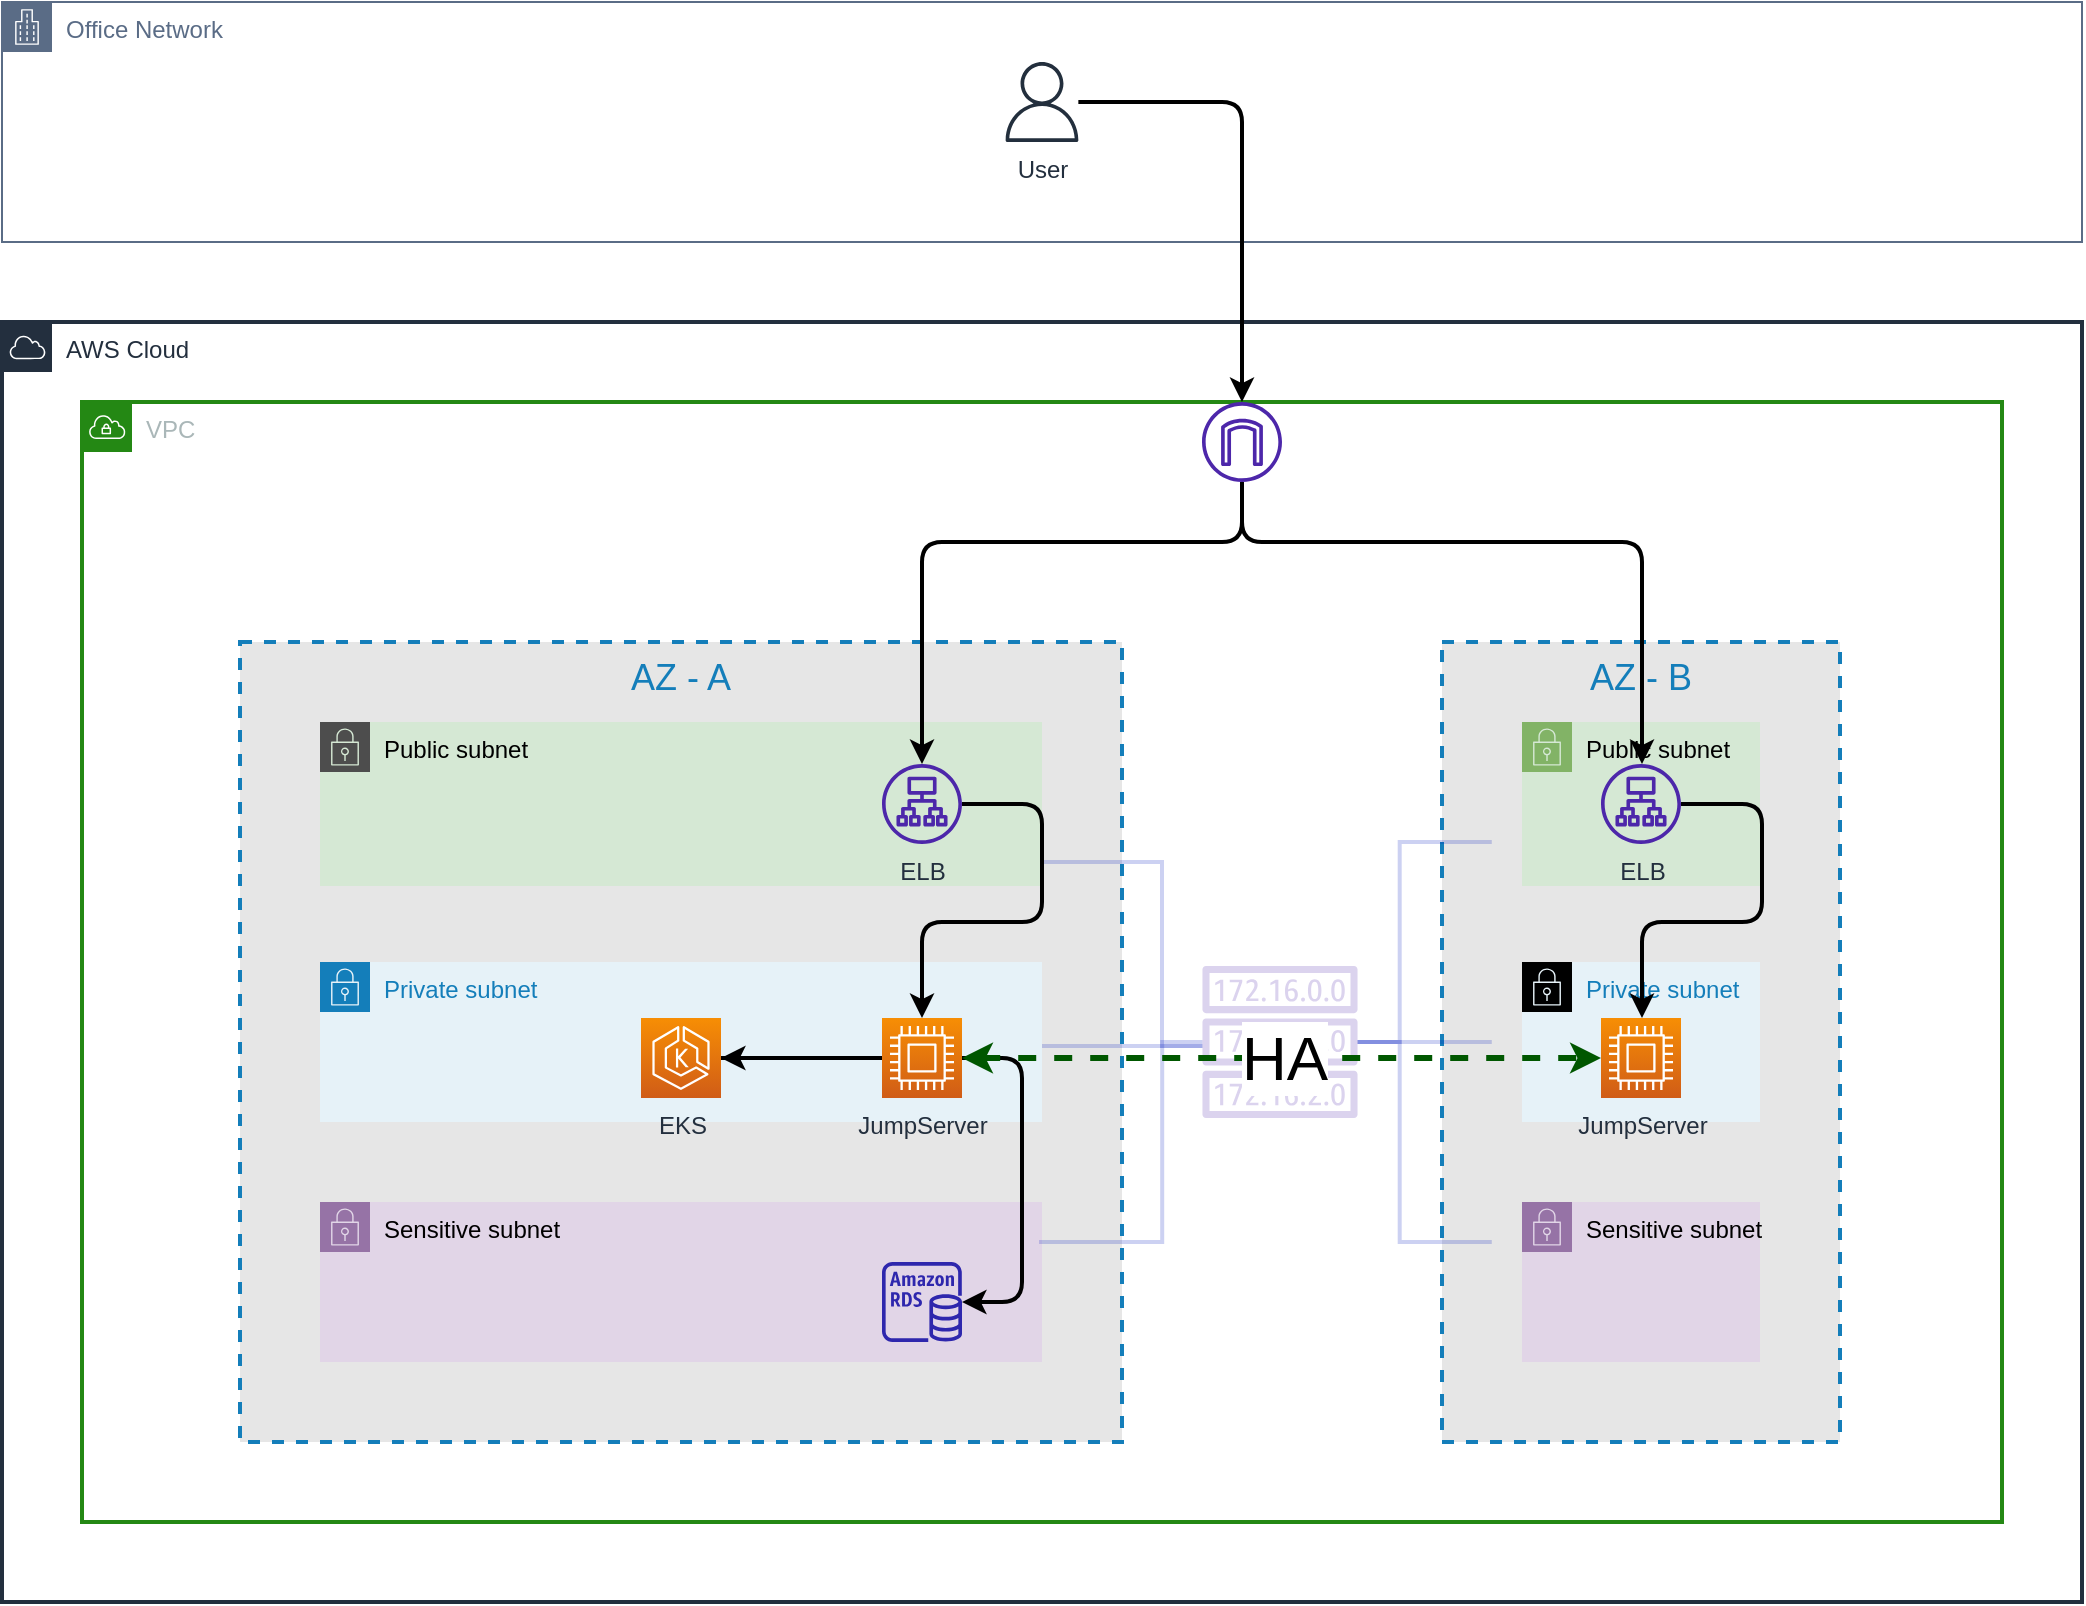 <mxfile version="16.1.0" type="github">
  <diagram id="u_3kQUr9uVrfoITGdIjY" name="Page-1">
    <mxGraphModel dx="1274" dy="780" grid="1" gridSize="10" guides="1" tooltips="1" connect="1" arrows="1" fold="1" page="1" pageScale="1" pageWidth="827" pageHeight="1169" math="0" shadow="0">
      <root>
        <mxCell id="0" />
        <mxCell id="1" parent="0" />
        <mxCell id="-dqMX0dqwECL1H6PeXHk-51" value="Office Network" style="points=[[0,0],[0.25,0],[0.5,0],[0.75,0],[1,0],[1,0.25],[1,0.5],[1,0.75],[1,1],[0.75,1],[0.5,1],[0.25,1],[0,1],[0,0.75],[0,0.5],[0,0.25]];outlineConnect=0;gradientColor=none;html=1;whiteSpace=wrap;fontSize=12;fontStyle=0;container=1;pointerEvents=0;collapsible=0;recursiveResize=0;shape=mxgraph.aws4.group;grIcon=mxgraph.aws4.group_corporate_data_center;strokeColor=#5A6C86;fillColor=default;verticalAlign=top;align=left;spacingLeft=30;fontColor=#5A6C86;dashed=0;" vertex="1" parent="1">
          <mxGeometry x="120" y="160" width="1040" height="120" as="geometry" />
        </mxCell>
        <mxCell id="-dqMX0dqwECL1H6PeXHk-1" value="AWS Cloud" style="points=[[0,0],[0.25,0],[0.5,0],[0.75,0],[1,0],[1,0.25],[1,0.5],[1,0.75],[1,1],[0.75,1],[0.5,1],[0.25,1],[0,1],[0,0.75],[0,0.5],[0,0.25]];outlineConnect=0;gradientColor=none;html=1;whiteSpace=wrap;fontSize=12;fontStyle=0;container=1;pointerEvents=0;collapsible=0;recursiveResize=0;shape=mxgraph.aws4.group;grIcon=mxgraph.aws4.group_aws_cloud;strokeColor=#232F3E;fillColor=default;verticalAlign=top;align=left;spacingLeft=30;fontColor=#232F3E;dashed=0;strokeWidth=2;" vertex="1" parent="1">
          <mxGeometry x="120" y="320" width="1040" height="640" as="geometry" />
        </mxCell>
        <mxCell id="-dqMX0dqwECL1H6PeXHk-2" value="VPC" style="points=[[0,0],[0.25,0],[0.5,0],[0.75,0],[1,0],[1,0.25],[1,0.5],[1,0.75],[1,1],[0.75,1],[0.5,1],[0.25,1],[0,1],[0,0.75],[0,0.5],[0,0.25]];outlineConnect=0;gradientColor=none;html=1;whiteSpace=wrap;fontSize=12;fontStyle=0;container=1;pointerEvents=0;collapsible=0;recursiveResize=0;shape=mxgraph.aws4.group;grIcon=mxgraph.aws4.group_vpc;strokeColor=#248814;fillColor=none;verticalAlign=top;align=left;spacingLeft=30;fontColor=#AAB7B8;dashed=0;strokeWidth=2;" vertex="1" parent="-dqMX0dqwECL1H6PeXHk-1">
          <mxGeometry x="40" y="40" width="960" height="560" as="geometry" />
        </mxCell>
        <mxCell id="-dqMX0dqwECL1H6PeXHk-23" value="AZ - B" style="fillColor=#E6E6E6;strokeColor=#147EBA;dashed=1;verticalAlign=top;fontStyle=0;fontColor=#147EBA;strokeWidth=2;fontSize=18;" vertex="1" parent="-dqMX0dqwECL1H6PeXHk-2">
          <mxGeometry x="680" y="120" width="199" height="400" as="geometry" />
        </mxCell>
        <mxCell id="-dqMX0dqwECL1H6PeXHk-3" value="AZ - A" style="fillColor=#E6E6E6;strokeColor=#147EBA;dashed=1;verticalAlign=top;fontStyle=0;fontColor=#147EBA;strokeWidth=2;fontSize=18;" vertex="1" parent="-dqMX0dqwECL1H6PeXHk-2">
          <mxGeometry x="79" y="120" width="441" height="400" as="geometry" />
        </mxCell>
        <mxCell id="-dqMX0dqwECL1H6PeXHk-5" value="Public subnet" style="points=[[0,0],[0.25,0],[0.5,0],[0.75,0],[1,0],[1,0.25],[1,0.5],[1,0.75],[1,1],[0.75,1],[0.5,1],[0.25,1],[0,1],[0,0.75],[0,0.5],[0,0.25]];outlineConnect=0;html=1;whiteSpace=wrap;fontSize=12;fontStyle=0;container=1;pointerEvents=0;collapsible=0;recursiveResize=0;shape=mxgraph.aws4.group;grIcon=mxgraph.aws4.group_security_group;grStroke=0;strokeColor=#4D4D4D;fillColor=#d5e8d4;verticalAlign=top;align=left;spacingLeft=30;dashed=0;strokeWidth=1;" vertex="1" parent="-dqMX0dqwECL1H6PeXHk-2">
          <mxGeometry x="119" y="160" width="361" height="82" as="geometry" />
        </mxCell>
        <mxCell id="-dqMX0dqwECL1H6PeXHk-6" value="ELB" style="sketch=0;outlineConnect=0;fontColor=#232F3E;gradientColor=none;fillColor=#4D27AA;strokeColor=none;dashed=0;verticalLabelPosition=bottom;verticalAlign=top;align=center;html=1;fontSize=12;fontStyle=0;aspect=fixed;pointerEvents=1;shape=mxgraph.aws4.application_load_balancer;" vertex="1" parent="-dqMX0dqwECL1H6PeXHk-5">
          <mxGeometry x="281" y="21" width="40" height="40" as="geometry" />
        </mxCell>
        <mxCell id="-dqMX0dqwECL1H6PeXHk-9" value="Private subnet" style="points=[[0,0],[0.25,0],[0.5,0],[0.75,0],[1,0],[1,0.25],[1,0.5],[1,0.75],[1,1],[0.75,1],[0.5,1],[0.25,1],[0,1],[0,0.75],[0,0.5],[0,0.25]];outlineConnect=0;gradientColor=none;html=1;whiteSpace=wrap;fontSize=12;fontStyle=0;container=1;pointerEvents=0;collapsible=0;recursiveResize=0;shape=mxgraph.aws4.group;grIcon=mxgraph.aws4.group_security_group;grStroke=0;strokeColor=#147EBA;fillColor=#E6F2F8;verticalAlign=top;align=left;spacingLeft=30;fontColor=#147EBA;dashed=0;" vertex="1" parent="-dqMX0dqwECL1H6PeXHk-2">
          <mxGeometry x="119" y="280" width="361" height="80" as="geometry" />
        </mxCell>
        <mxCell id="-dqMX0dqwECL1H6PeXHk-35" value="JumpServer" style="sketch=0;points=[[0,0,0],[0.25,0,0],[0.5,0,0],[0.75,0,0],[1,0,0],[0,1,0],[0.25,1,0],[0.5,1,0],[0.75,1,0],[1,1,0],[0,0.25,0],[0,0.5,0],[0,0.75,0],[1,0.25,0],[1,0.5,0],[1,0.75,0]];outlineConnect=0;fontColor=#232F3E;gradientColor=#F78E04;gradientDirection=north;fillColor=#D05C17;strokeColor=#ffffff;dashed=0;verticalLabelPosition=bottom;verticalAlign=top;align=center;html=1;fontSize=12;fontStyle=0;aspect=fixed;shape=mxgraph.aws4.resourceIcon;resIcon=mxgraph.aws4.compute;" vertex="1" parent="-dqMX0dqwECL1H6PeXHk-9">
          <mxGeometry x="281" y="28" width="40" height="40" as="geometry" />
        </mxCell>
        <mxCell id="-dqMX0dqwECL1H6PeXHk-11" value="Sensitive subnet" style="points=[[0,0],[0.25,0],[0.5,0],[0.75,0],[1,0],[1,0.25],[1,0.5],[1,0.75],[1,1],[0.75,1],[0.5,1],[0.25,1],[0,1],[0,0.75],[0,0.5],[0,0.25]];outlineConnect=0;html=1;whiteSpace=wrap;fontSize=12;fontStyle=0;container=1;pointerEvents=0;collapsible=0;recursiveResize=0;shape=mxgraph.aws4.group;grIcon=mxgraph.aws4.group_security_group;grStroke=0;strokeColor=#9673a6;fillColor=#e1d5e7;verticalAlign=top;align=left;spacingLeft=30;dashed=0;" vertex="1" parent="-dqMX0dqwECL1H6PeXHk-2">
          <mxGeometry x="119" y="400" width="361" height="80" as="geometry" />
        </mxCell>
        <mxCell id="-dqMX0dqwECL1H6PeXHk-12" value="" style="sketch=0;outlineConnect=0;fontColor=#232F3E;gradientColor=none;fillColor=#2E27AD;strokeColor=none;dashed=0;verticalLabelPosition=bottom;verticalAlign=top;align=center;html=1;fontSize=12;fontStyle=0;aspect=fixed;pointerEvents=1;shape=mxgraph.aws4.rds_instance;" vertex="1" parent="-dqMX0dqwECL1H6PeXHk-11">
          <mxGeometry x="281" y="30" width="40" height="40" as="geometry" />
        </mxCell>
        <mxCell id="-dqMX0dqwECL1H6PeXHk-13" style="edgeStyle=orthogonalEdgeStyle;rounded=0;orthogonalLoop=1;jettySize=auto;html=1;strokeWidth=2;endArrow=none;endFill=0;fillColor=#0050ef;strokeColor=#001DBC;opacity=20;" edge="1" parent="-dqMX0dqwECL1H6PeXHk-2" source="-dqMX0dqwECL1H6PeXHk-19">
          <mxGeometry relative="1" as="geometry">
            <mxPoint x="480" y="230" as="targetPoint" />
            <Array as="points">
              <mxPoint x="540" y="322" />
              <mxPoint x="540" y="230" />
            </Array>
          </mxGeometry>
        </mxCell>
        <mxCell id="-dqMX0dqwECL1H6PeXHk-14" style="edgeStyle=orthogonalEdgeStyle;rounded=0;orthogonalLoop=1;jettySize=auto;html=1;endArrow=none;endFill=0;strokeWidth=2;strokeColor=#001DBC;fillColor=#0050ef;opacity=20;" edge="1" parent="-dqMX0dqwECL1H6PeXHk-2" source="-dqMX0dqwECL1H6PeXHk-19">
          <mxGeometry relative="1" as="geometry">
            <mxPoint x="481" y="323" as="targetPoint" />
            <Array as="points">
              <mxPoint x="510" y="322" />
              <mxPoint x="510" y="322" />
            </Array>
          </mxGeometry>
        </mxCell>
        <mxCell id="-dqMX0dqwECL1H6PeXHk-15" style="edgeStyle=orthogonalEdgeStyle;rounded=0;orthogonalLoop=1;jettySize=auto;html=1;entryX=0.906;entryY=0.75;entryDx=0;entryDy=0;entryPerimeter=0;endArrow=none;endFill=0;strokeWidth=2;strokeColor=#001DBC;fillColor=#0050ef;opacity=20;" edge="1" parent="-dqMX0dqwECL1H6PeXHk-2" source="-dqMX0dqwECL1H6PeXHk-19" target="-dqMX0dqwECL1H6PeXHk-3">
          <mxGeometry relative="1" as="geometry" />
        </mxCell>
        <mxCell id="-dqMX0dqwECL1H6PeXHk-16" style="edgeStyle=orthogonalEdgeStyle;rounded=0;orthogonalLoop=1;jettySize=auto;html=1;entryX=0.125;entryY=0.25;entryDx=0;entryDy=0;entryPerimeter=0;endArrow=none;endFill=0;strokeWidth=2;strokeColor=#001DBC;fillColor=#0050ef;opacity=20;" edge="1" parent="-dqMX0dqwECL1H6PeXHk-2" source="-dqMX0dqwECL1H6PeXHk-19" target="-dqMX0dqwECL1H6PeXHk-23">
          <mxGeometry relative="1" as="geometry" />
        </mxCell>
        <mxCell id="-dqMX0dqwECL1H6PeXHk-17" style="edgeStyle=orthogonalEdgeStyle;rounded=0;orthogonalLoop=1;jettySize=auto;html=1;entryX=0.125;entryY=0.5;entryDx=0;entryDy=0;entryPerimeter=0;endArrow=none;endFill=0;strokeWidth=2;strokeColor=#001DBC;fillColor=#0050ef;opacity=20;" edge="1" parent="-dqMX0dqwECL1H6PeXHk-2" source="-dqMX0dqwECL1H6PeXHk-19" target="-dqMX0dqwECL1H6PeXHk-23">
          <mxGeometry relative="1" as="geometry" />
        </mxCell>
        <mxCell id="-dqMX0dqwECL1H6PeXHk-18" style="edgeStyle=orthogonalEdgeStyle;rounded=0;orthogonalLoop=1;jettySize=auto;html=1;entryX=0.125;entryY=0.75;entryDx=0;entryDy=0;entryPerimeter=0;endArrow=none;endFill=0;strokeWidth=2;strokeColor=#001DBC;fillColor=#0050ef;opacity=20;" edge="1" parent="-dqMX0dqwECL1H6PeXHk-2" source="-dqMX0dqwECL1H6PeXHk-19" target="-dqMX0dqwECL1H6PeXHk-23">
          <mxGeometry relative="1" as="geometry" />
        </mxCell>
        <mxCell id="-dqMX0dqwECL1H6PeXHk-19" value="" style="sketch=0;outlineConnect=0;fontColor=#232F3E;gradientColor=none;fillColor=#4D27AA;strokeColor=none;dashed=0;verticalLabelPosition=bottom;verticalAlign=top;align=center;html=1;fontSize=12;fontStyle=0;aspect=fixed;pointerEvents=1;shape=mxgraph.aws4.route_table;opacity=20;" vertex="1" parent="-dqMX0dqwECL1H6PeXHk-2">
          <mxGeometry x="560" y="282" width="78" height="76" as="geometry" />
        </mxCell>
        <mxCell id="-dqMX0dqwECL1H6PeXHk-20" value="" style="sketch=0;outlineConnect=0;fontColor=#232F3E;gradientColor=none;fillColor=#4D27AA;strokeColor=none;dashed=0;verticalLabelPosition=bottom;verticalAlign=top;align=center;html=1;fontSize=12;fontStyle=0;aspect=fixed;pointerEvents=1;shape=mxgraph.aws4.internet_gateway;" vertex="1" parent="-dqMX0dqwECL1H6PeXHk-2">
          <mxGeometry x="560" width="40" height="40" as="geometry" />
        </mxCell>
        <mxCell id="-dqMX0dqwECL1H6PeXHk-22" style="edgeStyle=orthogonalEdgeStyle;rounded=1;orthogonalLoop=1;jettySize=auto;html=1;strokeWidth=2;startArrow=none;" edge="1" parent="-dqMX0dqwECL1H6PeXHk-2" target="-dqMX0dqwECL1H6PeXHk-12">
          <mxGeometry relative="1" as="geometry">
            <mxPoint x="440" y="328" as="sourcePoint" />
            <Array as="points">
              <mxPoint x="470" y="328" />
              <mxPoint x="470" y="450" />
            </Array>
          </mxGeometry>
        </mxCell>
        <mxCell id="-dqMX0dqwECL1H6PeXHk-25" value="Public subnet" style="points=[[0,0],[0.25,0],[0.5,0],[0.75,0],[1,0],[1,0.25],[1,0.5],[1,0.75],[1,1],[0.75,1],[0.5,1],[0.25,1],[0,1],[0,0.75],[0,0.5],[0,0.25]];outlineConnect=0;html=1;whiteSpace=wrap;fontSize=12;fontStyle=0;container=1;pointerEvents=0;collapsible=0;recursiveResize=0;shape=mxgraph.aws4.group;grIcon=mxgraph.aws4.group_security_group;grStroke=0;strokeColor=#82b366;fillColor=#d5e8d4;verticalAlign=top;align=left;spacingLeft=30;dashed=0;" vertex="1" parent="-dqMX0dqwECL1H6PeXHk-2">
          <mxGeometry x="720" y="160" width="119" height="82" as="geometry" />
        </mxCell>
        <mxCell id="-dqMX0dqwECL1H6PeXHk-29" value="Private subnet" style="points=[[0,0],[0.25,0],[0.5,0],[0.75,0],[1,0],[1,0.25],[1,0.5],[1,0.75],[1,1],[0.75,1],[0.5,1],[0.25,1],[0,1],[0,0.75],[0,0.5],[0,0.25]];outlineConnect=0;gradientColor=none;html=1;whiteSpace=wrap;fontSize=12;fontStyle=0;container=1;pointerEvents=0;collapsible=0;recursiveResize=0;shape=mxgraph.aws4.group;grIcon=mxgraph.aws4.group_security_group;grStroke=0;strokeColor=#000000;fillColor=#E6F2F8;verticalAlign=top;align=left;spacingLeft=30;fontColor=#147EBA;dashed=0;" vertex="1" parent="-dqMX0dqwECL1H6PeXHk-2">
          <mxGeometry x="720" y="280" width="119" height="80" as="geometry" />
        </mxCell>
        <mxCell id="-dqMX0dqwECL1H6PeXHk-48" value="JumpServer" style="sketch=0;points=[[0,0,0],[0.25,0,0],[0.5,0,0],[0.75,0,0],[1,0,0],[0,1,0],[0.25,1,0],[0.5,1,0],[0.75,1,0],[1,1,0],[0,0.25,0],[0,0.5,0],[0,0.75,0],[1,0.25,0],[1,0.5,0],[1,0.75,0]];outlineConnect=0;fontColor=#232F3E;gradientColor=#F78E04;gradientDirection=north;fillColor=#D05C17;strokeColor=#ffffff;dashed=0;verticalLabelPosition=bottom;verticalAlign=top;align=center;html=1;fontSize=12;fontStyle=0;aspect=fixed;shape=mxgraph.aws4.resourceIcon;resIcon=mxgraph.aws4.compute;" vertex="1" parent="-dqMX0dqwECL1H6PeXHk-29">
          <mxGeometry x="39.5" y="28" width="40" height="40" as="geometry" />
        </mxCell>
        <mxCell id="-dqMX0dqwECL1H6PeXHk-31" value="Sensitive&amp;nbsp;subnet" style="points=[[0,0],[0.25,0],[0.5,0],[0.75,0],[1,0],[1,0.25],[1,0.5],[1,0.75],[1,1],[0.75,1],[0.5,1],[0.25,1],[0,1],[0,0.75],[0,0.5],[0,0.25]];outlineConnect=0;html=1;whiteSpace=wrap;fontSize=12;fontStyle=0;container=1;pointerEvents=0;collapsible=0;recursiveResize=0;shape=mxgraph.aws4.group;grIcon=mxgraph.aws4.group_security_group;grStroke=0;strokeColor=#9673a6;fillColor=#e1d5e7;verticalAlign=top;align=left;spacingLeft=30;dashed=0;" vertex="1" parent="-dqMX0dqwECL1H6PeXHk-2">
          <mxGeometry x="720" y="400" width="119" height="80" as="geometry" />
        </mxCell>
        <mxCell id="-dqMX0dqwECL1H6PeXHk-4" style="edgeStyle=orthogonalEdgeStyle;rounded=1;orthogonalLoop=1;jettySize=auto;html=1;strokeWidth=2;startArrow=classic;startFill=1;endArrow=none;endFill=0;" edge="1" parent="-dqMX0dqwECL1H6PeXHk-2" source="-dqMX0dqwECL1H6PeXHk-6" target="-dqMX0dqwECL1H6PeXHk-20">
          <mxGeometry relative="1" as="geometry">
            <Array as="points">
              <mxPoint x="420" y="70" />
              <mxPoint x="580" y="70" />
            </Array>
          </mxGeometry>
        </mxCell>
        <mxCell id="-dqMX0dqwECL1H6PeXHk-37" style="edgeStyle=orthogonalEdgeStyle;rounded=1;orthogonalLoop=1;jettySize=auto;html=1;startArrow=none;startFill=0;endArrow=classic;endFill=1;strokeWidth=2;" edge="1" parent="-dqMX0dqwECL1H6PeXHk-2" source="-dqMX0dqwECL1H6PeXHk-6" target="-dqMX0dqwECL1H6PeXHk-35">
          <mxGeometry relative="1" as="geometry">
            <Array as="points">
              <mxPoint x="480" y="201" />
              <mxPoint x="480" y="260" />
              <mxPoint x="420" y="260" />
            </Array>
          </mxGeometry>
        </mxCell>
        <mxCell id="-dqMX0dqwECL1H6PeXHk-38" style="edgeStyle=orthogonalEdgeStyle;rounded=1;orthogonalLoop=1;jettySize=auto;html=1;startArrow=none;startFill=0;endArrow=classic;endFill=1;strokeWidth=2;" edge="1" parent="-dqMX0dqwECL1H6PeXHk-2" source="-dqMX0dqwECL1H6PeXHk-35" target="-dqMX0dqwECL1H6PeXHk-10">
          <mxGeometry relative="1" as="geometry" />
        </mxCell>
        <mxCell id="-dqMX0dqwECL1H6PeXHk-10" value="EKS" style="sketch=0;points=[[0,0,0],[0.25,0,0],[0.5,0,0],[0.75,0,0],[1,0,0],[0,1,0],[0.25,1,0],[0.5,1,0],[0.75,1,0],[1,1,0],[0,0.25,0],[0,0.5,0],[0,0.75,0],[1,0.25,0],[1,0.5,0],[1,0.75,0]];outlineConnect=0;fontColor=#232F3E;gradientColor=#F78E04;gradientDirection=north;fillColor=#D05C17;strokeColor=#ffffff;dashed=0;verticalLabelPosition=bottom;verticalAlign=top;align=center;html=1;fontSize=12;fontStyle=0;aspect=fixed;shape=mxgraph.aws4.resourceIcon;resIcon=mxgraph.aws4.eks;" vertex="1" parent="-dqMX0dqwECL1H6PeXHk-2">
          <mxGeometry x="279.5" y="308" width="40" height="40" as="geometry" />
        </mxCell>
        <mxCell id="-dqMX0dqwECL1H6PeXHk-39" value="" style="edgeStyle=orthogonalEdgeStyle;rounded=1;orthogonalLoop=1;jettySize=auto;html=1;strokeWidth=2;exitX=0;exitY=0.5;exitDx=0;exitDy=0;exitPerimeter=0;endArrow=none;" edge="1" parent="-dqMX0dqwECL1H6PeXHk-2" source="-dqMX0dqwECL1H6PeXHk-35" target="-dqMX0dqwECL1H6PeXHk-10">
          <mxGeometry relative="1" as="geometry">
            <mxPoint x="560" y="688" as="sourcePoint" />
            <mxPoint x="459.04" y="790.05" as="targetPoint" />
          </mxGeometry>
        </mxCell>
        <mxCell id="-dqMX0dqwECL1H6PeXHk-46" style="edgeStyle=orthogonalEdgeStyle;rounded=1;orthogonalLoop=1;jettySize=auto;html=1;startArrow=none;startFill=0;endArrow=classic;endFill=1;strokeWidth=2;" edge="1" parent="-dqMX0dqwECL1H6PeXHk-2" source="-dqMX0dqwECL1H6PeXHk-20" target="-dqMX0dqwECL1H6PeXHk-45">
          <mxGeometry relative="1" as="geometry">
            <Array as="points">
              <mxPoint x="580" y="70" />
              <mxPoint x="780" y="70" />
            </Array>
          </mxGeometry>
        </mxCell>
        <mxCell id="-dqMX0dqwECL1H6PeXHk-47" style="edgeStyle=orthogonalEdgeStyle;rounded=1;orthogonalLoop=1;jettySize=auto;html=1;entryX=0.5;entryY=0;entryDx=0;entryDy=0;entryPerimeter=0;startArrow=none;startFill=0;endArrow=classic;endFill=1;strokeWidth=2;" edge="1" parent="-dqMX0dqwECL1H6PeXHk-2" source="-dqMX0dqwECL1H6PeXHk-45" target="-dqMX0dqwECL1H6PeXHk-48">
          <mxGeometry relative="1" as="geometry">
            <Array as="points">
              <mxPoint x="840" y="201" />
              <mxPoint x="840" y="260" />
              <mxPoint x="780" y="260" />
              <mxPoint x="780" y="308" />
            </Array>
          </mxGeometry>
        </mxCell>
        <mxCell id="-dqMX0dqwECL1H6PeXHk-45" value="ELB" style="sketch=0;outlineConnect=0;fontColor=#232F3E;gradientColor=none;fillColor=#4D27AA;strokeColor=none;dashed=0;verticalLabelPosition=bottom;verticalAlign=top;align=center;html=1;fontSize=12;fontStyle=0;aspect=fixed;pointerEvents=1;shape=mxgraph.aws4.application_load_balancer;" vertex="1" parent="-dqMX0dqwECL1H6PeXHk-2">
          <mxGeometry x="759.5" y="181" width="40" height="40" as="geometry" />
        </mxCell>
        <mxCell id="-dqMX0dqwECL1H6PeXHk-49" style="edgeStyle=orthogonalEdgeStyle;rounded=0;orthogonalLoop=1;jettySize=auto;html=1;startArrow=classic;startFill=1;endArrow=classic;endFill=1;dashed=1;strokeWidth=3;fillColor=#008a00;strokeColor=#005700;" edge="1" parent="-dqMX0dqwECL1H6PeXHk-2" source="-dqMX0dqwECL1H6PeXHk-35" target="-dqMX0dqwECL1H6PeXHk-48">
          <mxGeometry relative="1" as="geometry" />
        </mxCell>
        <mxCell id="-dqMX0dqwECL1H6PeXHk-50" value="HA" style="edgeLabel;html=1;align=center;verticalAlign=middle;resizable=0;points=[];fontSize=31;" vertex="1" connectable="0" parent="-dqMX0dqwECL1H6PeXHk-49">
          <mxGeometry x="0.442" y="-1" relative="1" as="geometry">
            <mxPoint x="-70" y="-1" as="offset" />
          </mxGeometry>
        </mxCell>
        <mxCell id="-dqMX0dqwECL1H6PeXHk-43" style="edgeStyle=orthogonalEdgeStyle;rounded=1;orthogonalLoop=1;jettySize=auto;html=1;startArrow=none;startFill=0;endArrow=classic;endFill=1;strokeWidth=2;" edge="1" parent="1" source="-dqMX0dqwECL1H6PeXHk-42" target="-dqMX0dqwECL1H6PeXHk-20">
          <mxGeometry relative="1" as="geometry" />
        </mxCell>
        <mxCell id="-dqMX0dqwECL1H6PeXHk-42" value="User" style="sketch=0;outlineConnect=0;fontColor=#232F3E;gradientColor=none;fillColor=#232F3D;strokeColor=none;dashed=0;verticalLabelPosition=bottom;verticalAlign=top;align=center;html=1;fontSize=12;fontStyle=0;aspect=fixed;pointerEvents=1;shape=mxgraph.aws4.user;" vertex="1" parent="1">
          <mxGeometry x="620" y="190" width="40" height="40" as="geometry" />
        </mxCell>
      </root>
    </mxGraphModel>
  </diagram>
</mxfile>
